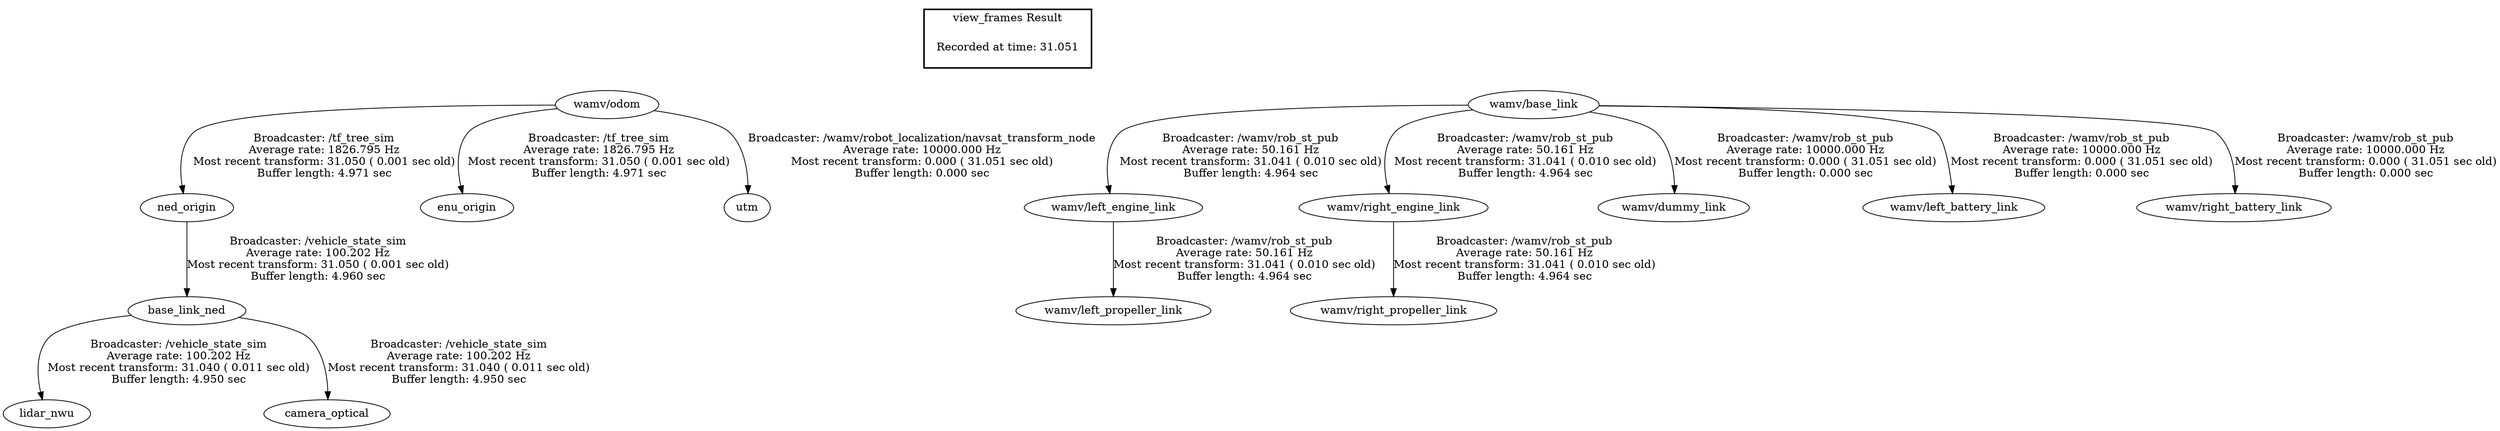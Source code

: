 digraph G {
"wamv/odom" -> "ned_origin"[label="Broadcaster: /tf_tree_sim\nAverage rate: 1826.795 Hz\nMost recent transform: 31.050 ( 0.001 sec old)\nBuffer length: 4.971 sec\n"];
"wamv/odom" -> "enu_origin"[label="Broadcaster: /tf_tree_sim\nAverage rate: 1826.795 Hz\nMost recent transform: 31.050 ( 0.001 sec old)\nBuffer length: 4.971 sec\n"];
"wamv/base_link" -> "wamv/left_engine_link"[label="Broadcaster: /wamv/rob_st_pub\nAverage rate: 50.161 Hz\nMost recent transform: 31.041 ( 0.010 sec old)\nBuffer length: 4.964 sec\n"];
"wamv/left_engine_link" -> "wamv/left_propeller_link"[label="Broadcaster: /wamv/rob_st_pub\nAverage rate: 50.161 Hz\nMost recent transform: 31.041 ( 0.010 sec old)\nBuffer length: 4.964 sec\n"];
"wamv/base_link" -> "wamv/right_engine_link"[label="Broadcaster: /wamv/rob_st_pub\nAverage rate: 50.161 Hz\nMost recent transform: 31.041 ( 0.010 sec old)\nBuffer length: 4.964 sec\n"];
"wamv/right_engine_link" -> "wamv/right_propeller_link"[label="Broadcaster: /wamv/rob_st_pub\nAverage rate: 50.161 Hz\nMost recent transform: 31.041 ( 0.010 sec old)\nBuffer length: 4.964 sec\n"];
"ned_origin" -> "base_link_ned"[label="Broadcaster: /vehicle_state_sim\nAverage rate: 100.202 Hz\nMost recent transform: 31.050 ( 0.001 sec old)\nBuffer length: 4.960 sec\n"];
"base_link_ned" -> "lidar_nwu"[label="Broadcaster: /vehicle_state_sim\nAverage rate: 100.202 Hz\nMost recent transform: 31.040 ( 0.011 sec old)\nBuffer length: 4.950 sec\n"];
"base_link_ned" -> "camera_optical"[label="Broadcaster: /vehicle_state_sim\nAverage rate: 100.202 Hz\nMost recent transform: 31.040 ( 0.011 sec old)\nBuffer length: 4.950 sec\n"];
"wamv/base_link" -> "wamv/dummy_link"[label="Broadcaster: /wamv/rob_st_pub\nAverage rate: 10000.000 Hz\nMost recent transform: 0.000 ( 31.051 sec old)\nBuffer length: 0.000 sec\n"];
"wamv/base_link" -> "wamv/left_battery_link"[label="Broadcaster: /wamv/rob_st_pub\nAverage rate: 10000.000 Hz\nMost recent transform: 0.000 ( 31.051 sec old)\nBuffer length: 0.000 sec\n"];
"wamv/base_link" -> "wamv/right_battery_link"[label="Broadcaster: /wamv/rob_st_pub\nAverage rate: 10000.000 Hz\nMost recent transform: 0.000 ( 31.051 sec old)\nBuffer length: 0.000 sec\n"];
"wamv/odom" -> "utm"[label="Broadcaster: /wamv/robot_localization/navsat_transform_node\nAverage rate: 10000.000 Hz\nMost recent transform: 0.000 ( 31.051 sec old)\nBuffer length: 0.000 sec\n"];
edge [style=invis];
 subgraph cluster_legend { style=bold; color=black; label ="view_frames Result";
"Recorded at time: 31.051"[ shape=plaintext ] ;
 }->"wamv/odom";
edge [style=invis];
 subgraph cluster_legend { style=bold; color=black; label ="view_frames Result";
"Recorded at time: 31.051"[ shape=plaintext ] ;
 }->"wamv/base_link";
}